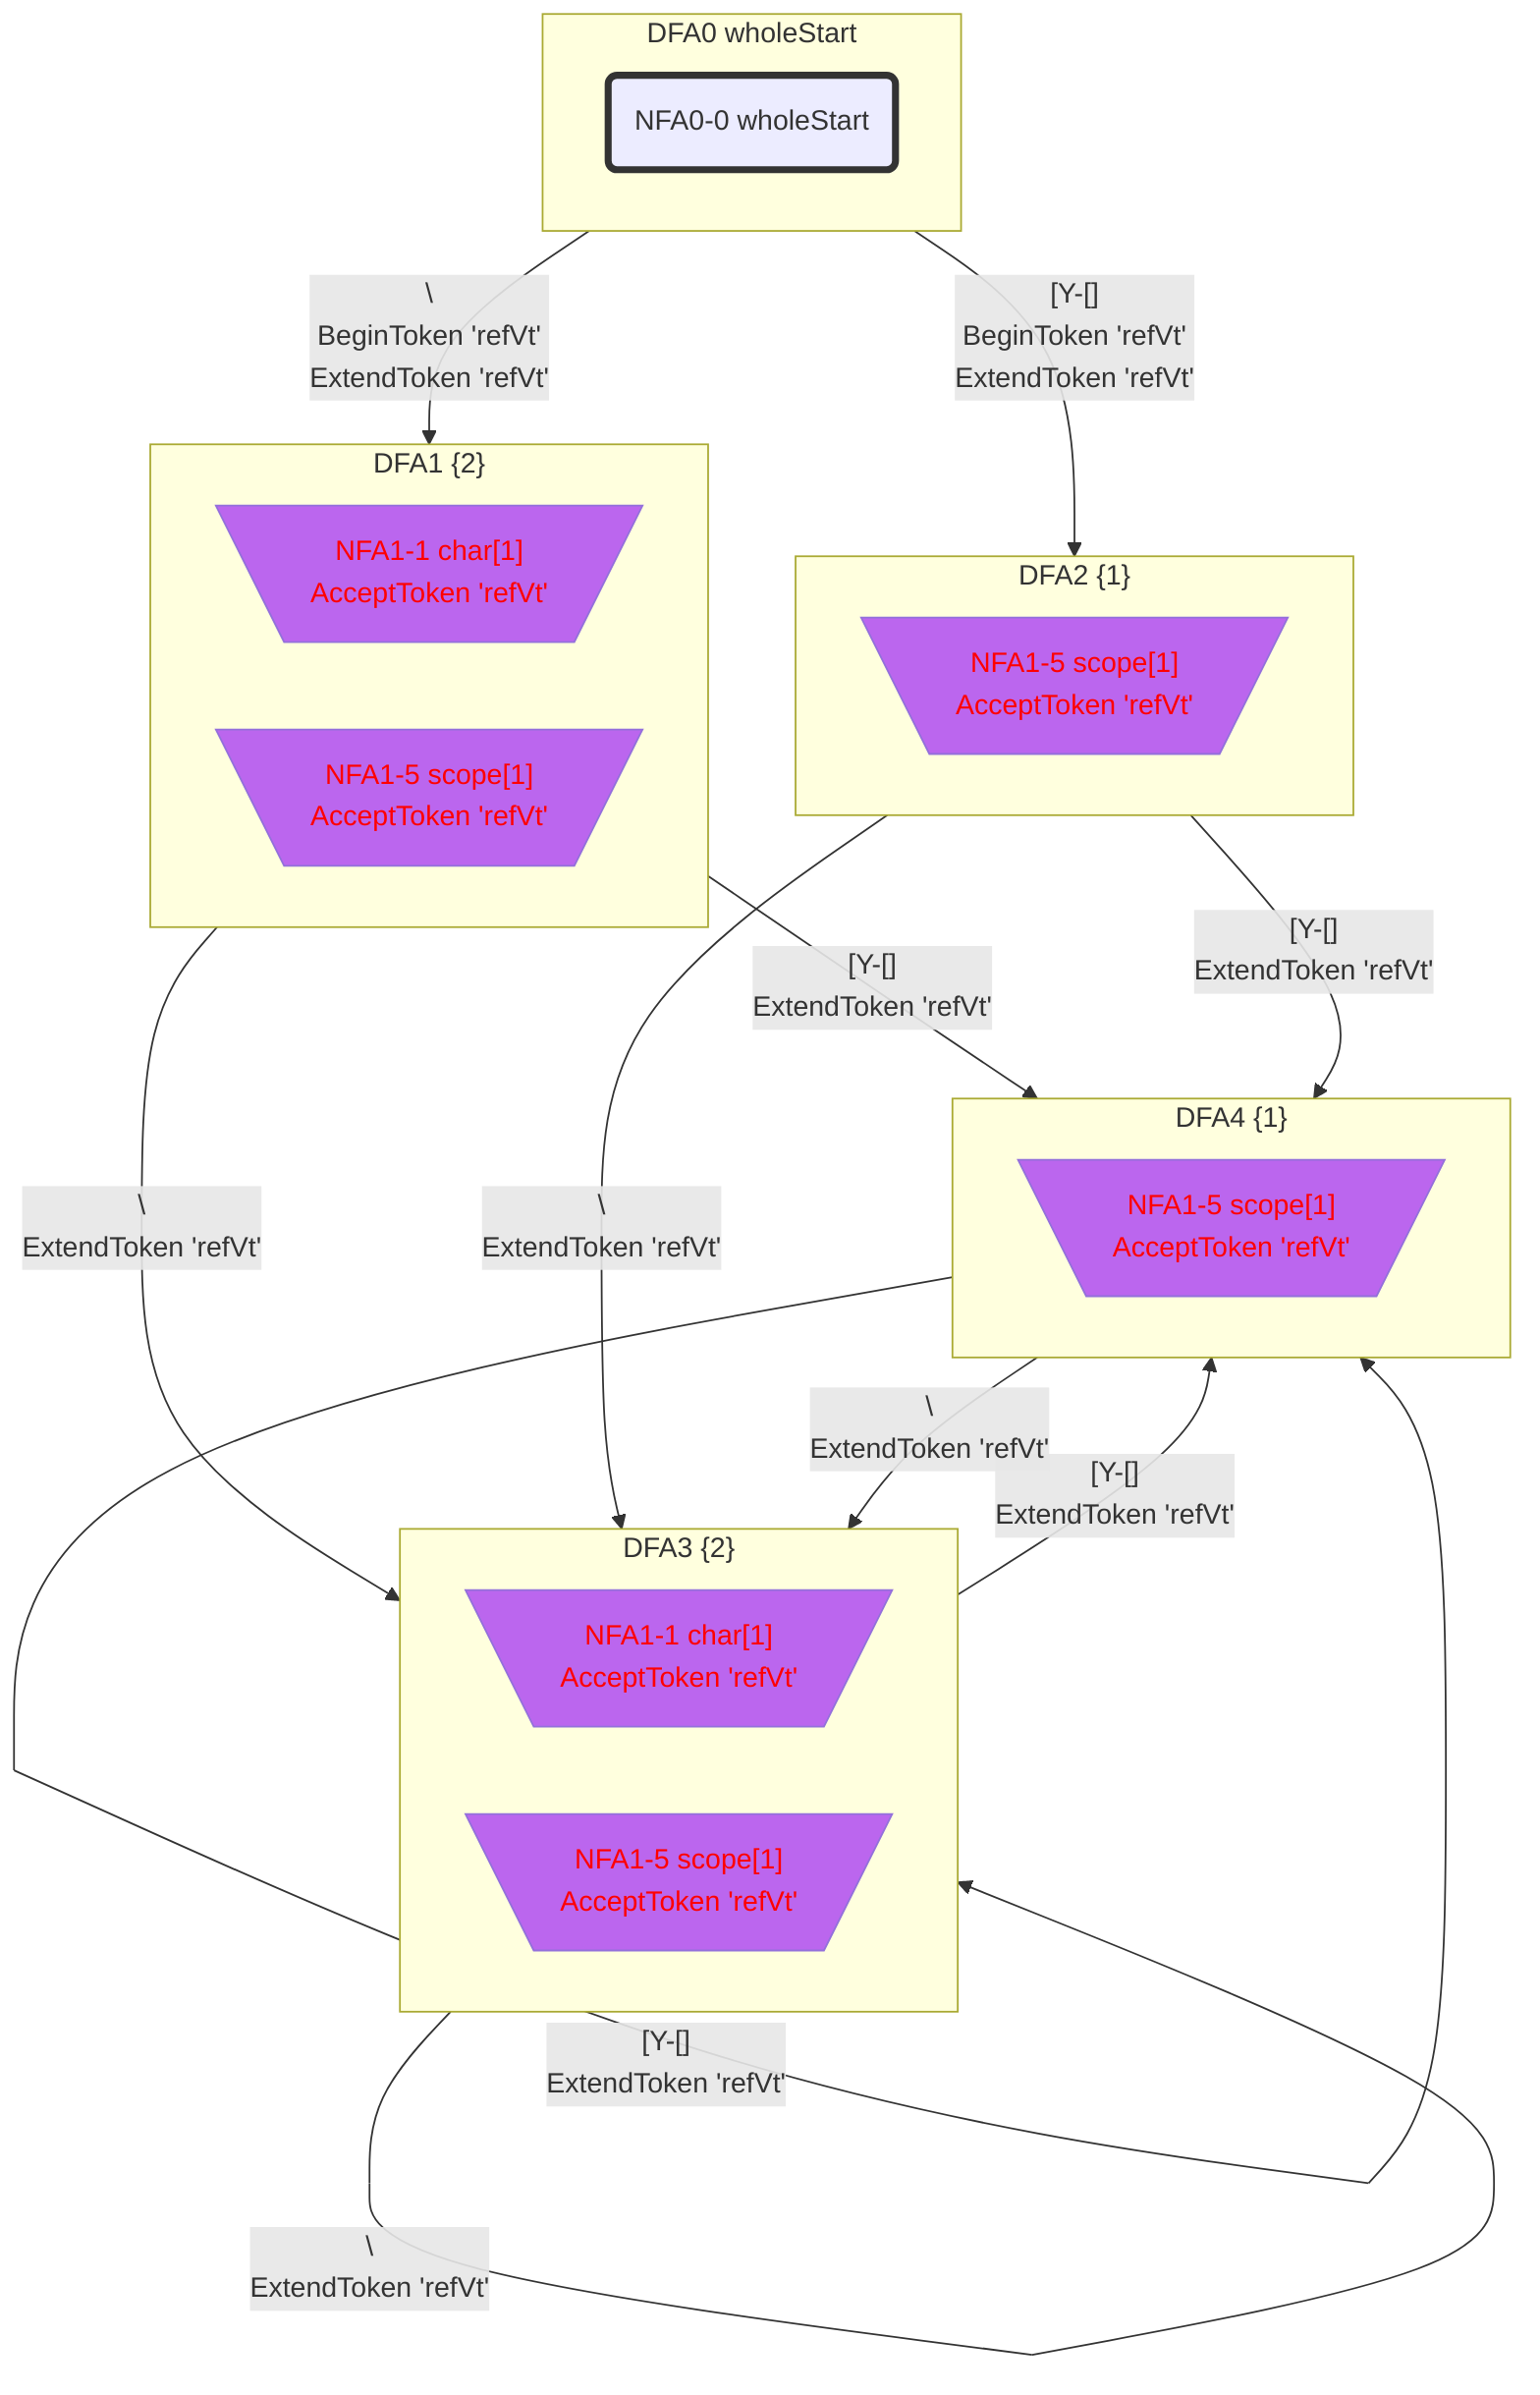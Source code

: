 flowchart
classDef c0001 color:#FF0000;
classDef c0010 stroke-dasharray: 10 10;
classDef c0011 stroke-dasharray: 10 10,color:#FF0000;
classDef c0100 fill:#BB66EE;
classDef c0101 fill:#BB66EE,color:#FF0000;
classDef c0110 fill:#BB66EE,stroke-dasharray: 10 10;
classDef c0111 fill:#BB66EE,stroke-dasharray: 10 10,color:#FF0000;
classDef c1000 stroke:#333,stroke-width:4px;
classDef c1001 stroke:#333,stroke-width:4px,color:#FF0000;
classDef c1010 stroke:#333,stroke-width:4px,stroke-dasharray: 10 10;
classDef c1011 stroke:#333,stroke-width:4px,stroke-dasharray: 10 10,color:#FF0000;
classDef c1100 stroke:#333,stroke-width:4px,fill:#BB66EE;
classDef c1101 stroke:#333,stroke-width:4px,fill:#BB66EE,color:#FF0000;
classDef c1110 stroke:#333,stroke-width:4px,fill:#BB66EE,stroke-dasharray: 10 10;
classDef c1111 stroke:#333,stroke-width:4px,fill:#BB66EE,stroke-dasharray: 10 10,color:#FF0000;
subgraph DFA0_-992434304["DFA0 wholeStart"]
NFA0_0_9521066_0("NFA0-0 wholeStart")
class NFA0_0_9521066_0 c1000;
end
class DFA0_-992434304 c1000;
subgraph DFA1_1229971353["DFA1 {2}"]
NFA1_1_45797138_1[\"NFA1-1 char[1]
AcceptToken 'refVt'"/]
class NFA1_1_45797138_1 c0101;
NFA1_5_18580737_2[\"NFA1-5 scope[1]
AcceptToken 'refVt'"/]
class NFA1_5_18580737_2 c0101;
end
class DFA1_1229971353 c0101;
subgraph DFA2_2023701841["DFA2 {1}"]
NFA1_5_18580737_3[\"NFA1-5 scope[1]
AcceptToken 'refVt'"/]
class NFA1_5_18580737_3 c0101;
end
class DFA2_2023701841 c0101;
subgraph DFA3_-1429252716["DFA3 {2}"]
NFA1_1_33008913_4[\"NFA1-1 char[1]
AcceptToken 'refVt'"/]
class NFA1_1_33008913_4 c0101;
NFA1_5_28644761_5[\"NFA1-5 scope[1]
AcceptToken 'refVt'"/]
class NFA1_5_28644761_5 c0101;
end
class DFA3_-1429252716 c0101;
subgraph DFA4_-548496545["DFA4 {1}"]
NFA1_5_28644761_6[\"NFA1-5 scope[1]
AcceptToken 'refVt'"/]
class NFA1_5_28644761_6 c0101;
end
class DFA4_-548496545 c0101;
DFA0_-992434304 -->|"#92;
BeginToken 'refVt'
ExtendToken 'refVt'"|DFA1_1229971353
DFA0_-992434304 -->|"[Y-[]
BeginToken 'refVt'
ExtendToken 'refVt'"|DFA2_2023701841
DFA1_1229971353 -->|"#92;
ExtendToken 'refVt'"|DFA3_-1429252716
DFA1_1229971353 -->|"[Y-[]
ExtendToken 'refVt'"|DFA4_-548496545
DFA2_2023701841 -->|"#92;
ExtendToken 'refVt'"|DFA3_-1429252716
DFA2_2023701841 -->|"[Y-[]
ExtendToken 'refVt'"|DFA4_-548496545
DFA3_-1429252716 -->|"#92;
ExtendToken 'refVt'"|DFA3_-1429252716
DFA3_-1429252716 -->|"[Y-[]
ExtendToken 'refVt'"|DFA4_-548496545
DFA4_-548496545 -->|"#92;
ExtendToken 'refVt'"|DFA3_-1429252716
DFA4_-548496545 -->|"[Y-[]
ExtendToken 'refVt'"|DFA4_-548496545